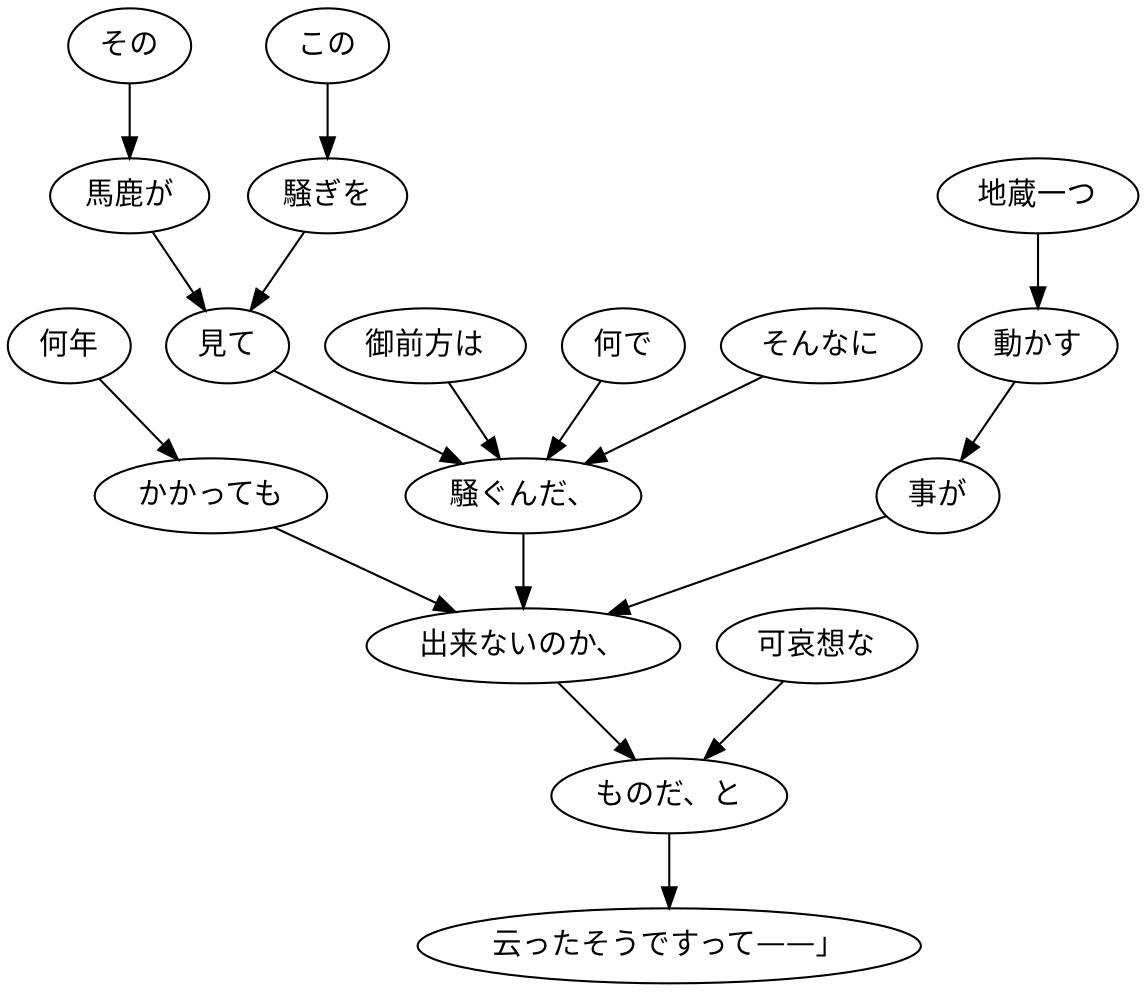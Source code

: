 digraph graph6914 {
	node0 [label="その"];
	node1 [label="馬鹿が"];
	node2 [label="この"];
	node3 [label="騒ぎを"];
	node4 [label="見て"];
	node5 [label="御前方は"];
	node6 [label="何で"];
	node7 [label="そんなに"];
	node8 [label="騒ぐんだ、"];
	node9 [label="何年"];
	node10 [label="かかっても"];
	node11 [label="地蔵一つ"];
	node12 [label="動かす"];
	node13 [label="事が"];
	node14 [label="出来ないのか、"];
	node15 [label="可哀想な"];
	node16 [label="ものだ、と"];
	node17 [label="云ったそうですって——」"];
	node0 -> node1;
	node1 -> node4;
	node2 -> node3;
	node3 -> node4;
	node4 -> node8;
	node5 -> node8;
	node6 -> node8;
	node7 -> node8;
	node8 -> node14;
	node9 -> node10;
	node10 -> node14;
	node11 -> node12;
	node12 -> node13;
	node13 -> node14;
	node14 -> node16;
	node15 -> node16;
	node16 -> node17;
}
